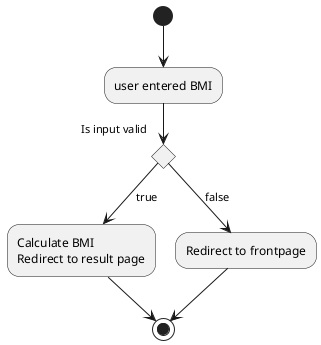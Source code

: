 @startuml

(*) --> "user entered BMI"

if "Is input valid" then
    --> [true] "Calculate BMI\nRedirect to result page"
    --> (*)
else
    --> [false] "Redirect to frontpage"
    --> (*)

@enduml